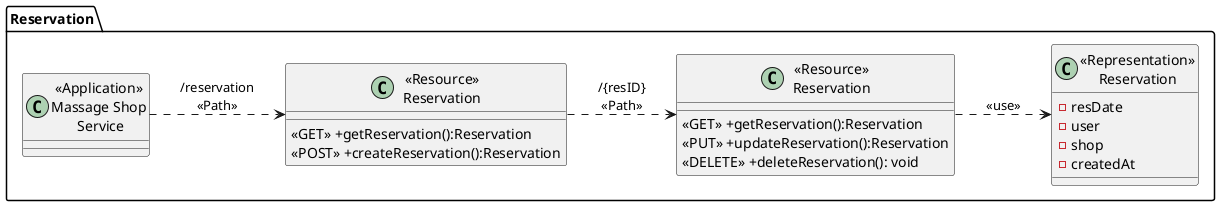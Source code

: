 @startuml MassageShopService
left to right direction
package "Reservation"{
    class "<<Application>>\nMassage Shop\n Service" as MassageShopService{}

    class "<<Resource>>\nReservation" as ResourceShops{
        <<GET>> +getReservation():Reservation
        <<POST>> +createReservation():Reservation
    }

    class "<<Resource>>\nReservation" as ResourceShop {
        <<GET>> +getReservation():Reservation
        <<PUT>> +updateReservation():Reservation
        <<DELETE>> +deleteReservation(): void
    }

    class "<<Representation>>\nReservation" as RepresentationShop {
        -resDate
        -user
        -shop
        -createdAt
    }

}

MassageShopService ..> ResourceShops:"/reservation\n<<Path>>"
ResourceShops ..> ResourceShop: "/{resID}\n<<Path>>"
ResourceShop ..> RepresentationShop: "<<use>>"

@enduml